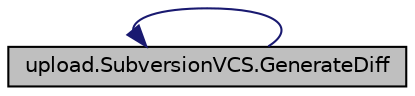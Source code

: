 digraph "upload.SubversionVCS.GenerateDiff"
{
  edge [fontname="Helvetica",fontsize="10",labelfontname="Helvetica",labelfontsize="10"];
  node [fontname="Helvetica",fontsize="10",shape=record];
  rankdir="LR";
  Node34 [label="upload.SubversionVCS.GenerateDiff",height=0.2,width=0.4,color="black", fillcolor="grey75", style="filled", fontcolor="black"];
  Node34 -> Node34 [dir="back",color="midnightblue",fontsize="10",style="solid",fontname="Helvetica"];
}
